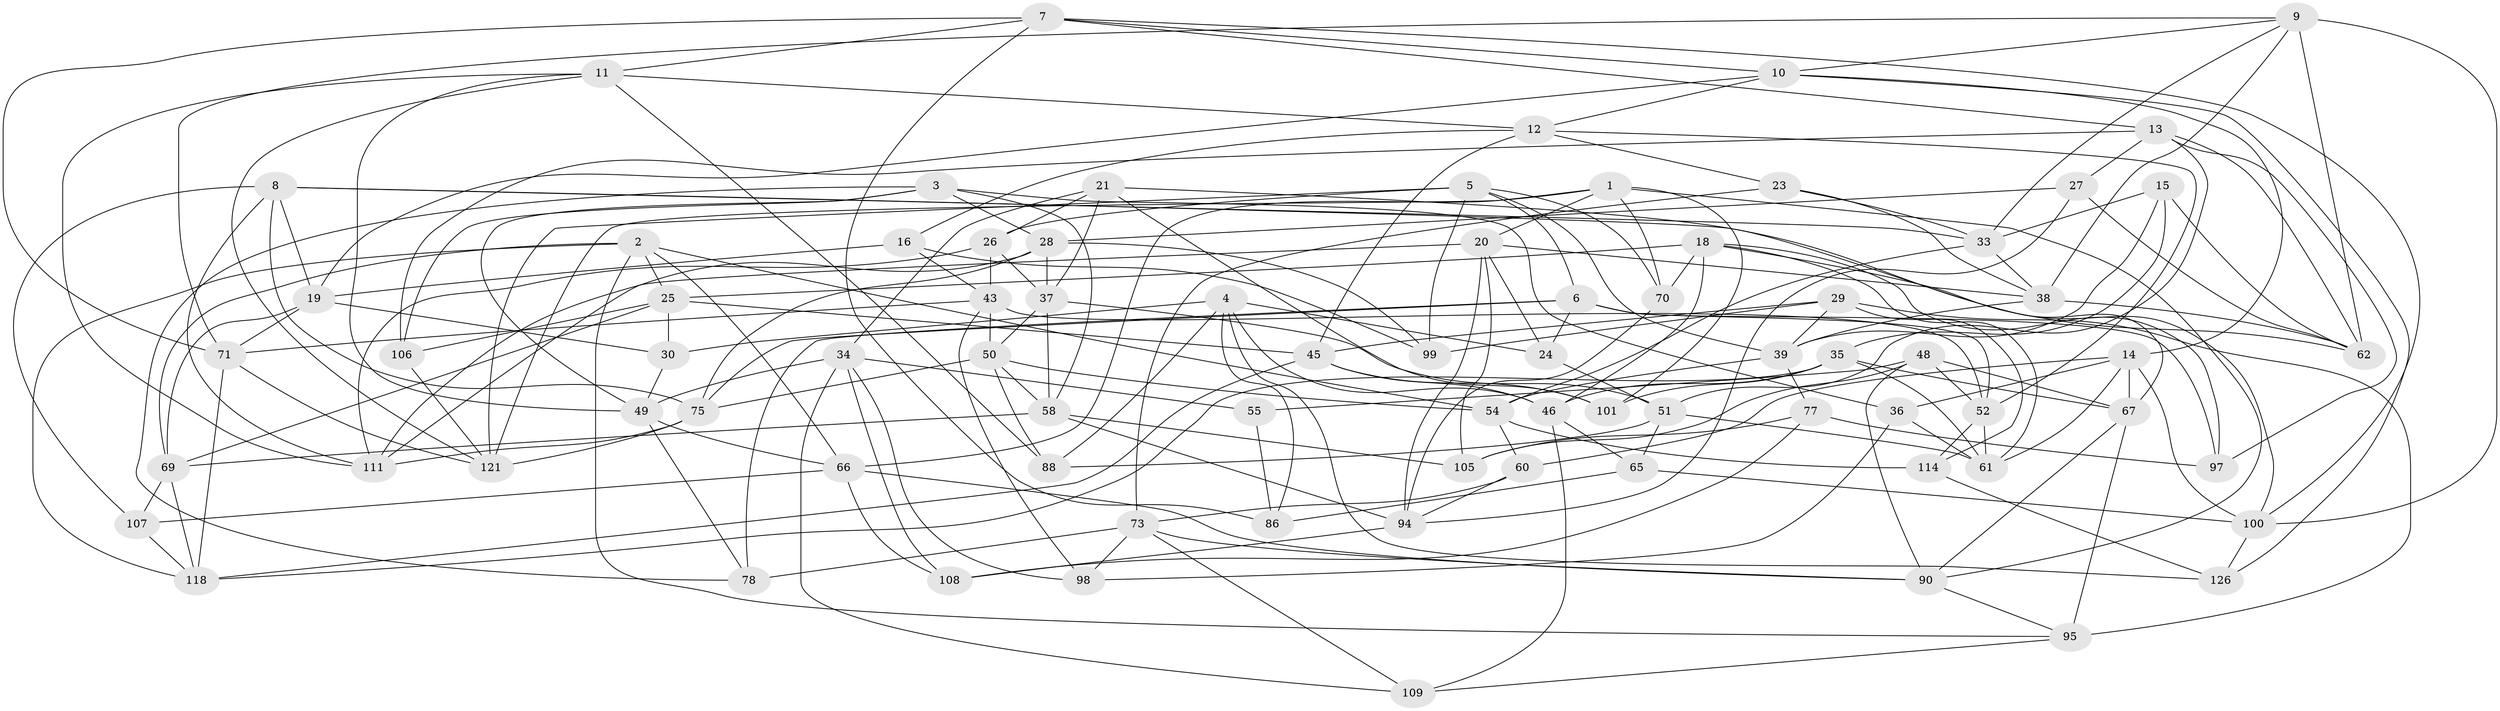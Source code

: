 // original degree distribution, {4: 1.0}
// Generated by graph-tools (version 1.1) at 2025/11/02/27/25 16:11:47]
// undirected, 79 vertices, 208 edges
graph export_dot {
graph [start="1"]
  node [color=gray90,style=filled];
  1 [super="+84"];
  2 [super="+22"];
  3 [super="+17"];
  4 [super="+44"];
  5 [super="+83"];
  6 [super="+103"];
  7 [super="+31"];
  8 [super="+79"];
  9 [super="+76"];
  10 [super="+127"];
  11 [super="+41"];
  12 [super="+32"];
  13 [super="+72"];
  14 [super="+104"];
  15;
  16;
  18 [super="+53"];
  19 [super="+125"];
  20 [super="+91"];
  21 [super="+42"];
  23;
  24;
  25 [super="+80"];
  26 [super="+47"];
  27;
  28 [super="+92"];
  29 [super="+93"];
  30;
  33 [super="+129"];
  34 [super="+117"];
  35 [super="+56"];
  36;
  37 [super="+59"];
  38 [super="+40"];
  39 [super="+74"];
  43 [super="+63"];
  45 [super="+68"];
  46 [super="+116"];
  48 [super="+57"];
  49 [super="+64"];
  50 [super="+132"];
  51 [super="+89"];
  52 [super="+119"];
  54 [super="+85"];
  55;
  58 [super="+82"];
  60;
  61 [super="+87"];
  62 [super="+102"];
  65;
  66 [super="+130"];
  67 [super="+96"];
  69 [super="+113"];
  70;
  71 [super="+110"];
  73 [super="+81"];
  75 [super="+120"];
  77;
  78;
  86;
  88;
  90 [super="+112"];
  94 [super="+122"];
  95 [super="+115"];
  97;
  98;
  99;
  100 [super="+124"];
  101;
  105;
  106;
  107;
  108;
  109;
  111 [super="+123"];
  114;
  118 [super="+128"];
  121 [super="+131"];
  126;
  1 -- 70;
  1 -- 101;
  1 -- 66;
  1 -- 20;
  1 -- 90;
  1 -- 121;
  2 -- 69;
  2 -- 118;
  2 -- 54;
  2 -- 25;
  2 -- 66;
  2 -- 95;
  3 -- 58;
  3 -- 78;
  3 -- 49;
  3 -- 106;
  3 -- 36;
  3 -- 28;
  4 -- 126;
  4 -- 86;
  4 -- 46;
  4 -- 24;
  4 -- 88;
  4 -- 30;
  5 -- 39;
  5 -- 121;
  5 -- 99;
  5 -- 70;
  5 -- 6;
  5 -- 26;
  6 -- 97;
  6 -- 75;
  6 -- 24;
  6 -- 78;
  6 -- 52;
  7 -- 10;
  7 -- 13;
  7 -- 100;
  7 -- 11;
  7 -- 71;
  7 -- 86;
  8 -- 100;
  8 -- 107;
  8 -- 33;
  8 -- 19;
  8 -- 111;
  8 -- 75;
  9 -- 38;
  9 -- 71;
  9 -- 10;
  9 -- 100;
  9 -- 33;
  9 -- 62;
  10 -- 19;
  10 -- 126;
  10 -- 14;
  10 -- 12;
  11 -- 121;
  11 -- 88;
  11 -- 49;
  11 -- 12;
  11 -- 111;
  12 -- 52;
  12 -- 16;
  12 -- 45;
  12 -- 23;
  13 -- 62;
  13 -- 97;
  13 -- 27;
  13 -- 106;
  13 -- 51;
  14 -- 36;
  14 -- 100;
  14 -- 67;
  14 -- 60;
  14 -- 61;
  15 -- 35;
  15 -- 33;
  15 -- 62;
  15 -- 39;
  16 -- 43;
  16 -- 19;
  16 -- 99;
  18 -- 25;
  18 -- 70;
  18 -- 61;
  18 -- 62;
  18 -- 97;
  18 -- 46;
  19 -- 71;
  19 -- 69;
  19 -- 30;
  20 -- 111;
  20 -- 38;
  20 -- 24;
  20 -- 105;
  20 -- 94;
  21 -- 34;
  21 -- 67;
  21 -- 37;
  21 -- 26 [weight=2];
  21 -- 101;
  23 -- 38;
  23 -- 33;
  23 -- 73;
  24 -- 51;
  25 -- 69;
  25 -- 30;
  25 -- 106;
  25 -- 45;
  26 -- 37;
  26 -- 111;
  26 -- 43;
  27 -- 94;
  27 -- 28;
  27 -- 62;
  28 -- 99;
  28 -- 37;
  28 -- 111;
  28 -- 75;
  29 -- 99;
  29 -- 114;
  29 -- 39;
  29 -- 45;
  29 -- 95 [weight=2];
  30 -- 49;
  33 -- 54;
  33 -- 38;
  34 -- 109;
  34 -- 108;
  34 -- 49;
  34 -- 98;
  34 -- 55;
  35 -- 46;
  35 -- 67;
  35 -- 101;
  35 -- 61;
  35 -- 118;
  36 -- 98;
  36 -- 61;
  37 -- 58;
  37 -- 50;
  37 -- 51;
  38 -- 39;
  38 -- 62;
  39 -- 77;
  39 -- 54;
  43 -- 52;
  43 -- 71;
  43 -- 50;
  43 -- 98;
  45 -- 118;
  45 -- 101;
  45 -- 46;
  46 -- 109;
  46 -- 65;
  48 -- 55 [weight=2];
  48 -- 105;
  48 -- 67;
  48 -- 52;
  48 -- 90;
  49 -- 78;
  49 -- 66;
  50 -- 88;
  50 -- 58;
  50 -- 54;
  50 -- 75;
  51 -- 61;
  51 -- 88;
  51 -- 65;
  52 -- 114;
  52 -- 61;
  54 -- 60;
  54 -- 114;
  55 -- 86;
  58 -- 105;
  58 -- 69;
  58 -- 94;
  60 -- 73;
  60 -- 94;
  65 -- 86;
  65 -- 100;
  66 -- 90;
  66 -- 108;
  66 -- 107;
  67 -- 90;
  67 -- 95;
  69 -- 107;
  69 -- 118;
  70 -- 94;
  71 -- 118;
  71 -- 121;
  73 -- 78;
  73 -- 98;
  73 -- 109;
  73 -- 90;
  75 -- 121;
  75 -- 111;
  77 -- 105;
  77 -- 97;
  77 -- 108;
  90 -- 95;
  94 -- 108;
  95 -- 109;
  100 -- 126;
  106 -- 121;
  107 -- 118;
  114 -- 126;
}
